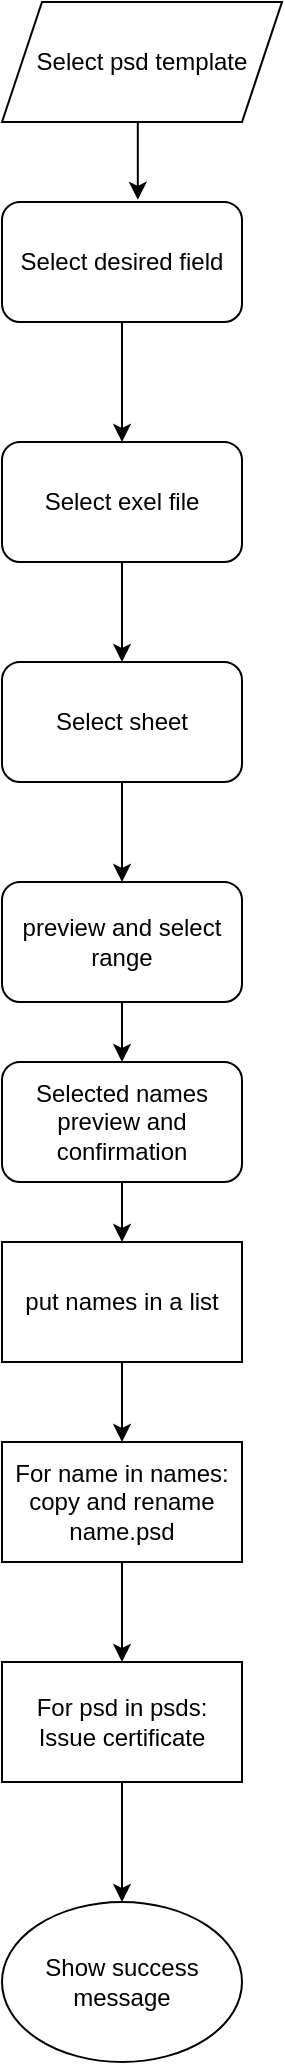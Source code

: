 <mxfile version="17.4.2" type="device"><diagram id="MvO7pu-zH3PbJ5HZz8Af" name="Page-1"><mxGraphModel dx="1460" dy="770" grid="1" gridSize="10" guides="1" tooltips="1" connect="1" arrows="1" fold="1" page="1" pageScale="1" pageWidth="1169" pageHeight="827" math="0" shadow="0"><root><mxCell id="0"/><mxCell id="1" parent="0"/><mxCell id="Nhk0REZPkLIeJV5vk34d-8" style="edgeStyle=orthogonalEdgeStyle;rounded=0;orthogonalLoop=1;jettySize=auto;html=1;exitX=0.5;exitY=1;exitDx=0;exitDy=0;entryX=0.566;entryY=-0.018;entryDx=0;entryDy=0;entryPerimeter=0;" edge="1" parent="1" source="Nhk0REZPkLIeJV5vk34d-1" target="Nhk0REZPkLIeJV5vk34d-7"><mxGeometry relative="1" as="geometry"/></mxCell><mxCell id="Nhk0REZPkLIeJV5vk34d-1" value="Select psd template" style="shape=parallelogram;perimeter=parallelogramPerimeter;whiteSpace=wrap;html=1;fixedSize=1;" vertex="1" parent="1"><mxGeometry x="320" y="30" width="140" height="60" as="geometry"/></mxCell><mxCell id="Nhk0REZPkLIeJV5vk34d-21" style="edgeStyle=orthogonalEdgeStyle;rounded=0;orthogonalLoop=1;jettySize=auto;html=1;exitX=0.5;exitY=1;exitDx=0;exitDy=0;entryX=0.5;entryY=0;entryDx=0;entryDy=0;" edge="1" parent="1" source="Nhk0REZPkLIeJV5vk34d-3" target="Nhk0REZPkLIeJV5vk34d-15"><mxGeometry relative="1" as="geometry"/></mxCell><mxCell id="Nhk0REZPkLIeJV5vk34d-3" value="Select exel file" style="rounded=1;whiteSpace=wrap;html=1;" vertex="1" parent="1"><mxGeometry x="320" y="250" width="120" height="60" as="geometry"/></mxCell><mxCell id="Nhk0REZPkLIeJV5vk34d-11" style="edgeStyle=orthogonalEdgeStyle;rounded=0;orthogonalLoop=1;jettySize=auto;html=1;entryX=0.5;entryY=0;entryDx=0;entryDy=0;" edge="1" parent="1" source="Nhk0REZPkLIeJV5vk34d-4" target="Nhk0REZPkLIeJV5vk34d-5"><mxGeometry relative="1" as="geometry"/></mxCell><mxCell id="Nhk0REZPkLIeJV5vk34d-4" value="put names in a list" style="rounded=0;whiteSpace=wrap;html=1;" vertex="1" parent="1"><mxGeometry x="320" y="650" width="120" height="60" as="geometry"/></mxCell><mxCell id="Nhk0REZPkLIeJV5vk34d-12" style="edgeStyle=orthogonalEdgeStyle;rounded=0;orthogonalLoop=1;jettySize=auto;html=1;exitX=0.5;exitY=1;exitDx=0;exitDy=0;" edge="1" parent="1" source="Nhk0REZPkLIeJV5vk34d-5" target="Nhk0REZPkLIeJV5vk34d-6"><mxGeometry relative="1" as="geometry"/></mxCell><mxCell id="Nhk0REZPkLIeJV5vk34d-5" value="For name in names:&lt;br&gt;copy and rename name.psd" style="rounded=0;whiteSpace=wrap;html=1;" vertex="1" parent="1"><mxGeometry x="320" y="750" width="120" height="60" as="geometry"/></mxCell><mxCell id="Nhk0REZPkLIeJV5vk34d-14" style="edgeStyle=orthogonalEdgeStyle;rounded=0;orthogonalLoop=1;jettySize=auto;html=1;exitX=0.5;exitY=1;exitDx=0;exitDy=0;entryX=0.5;entryY=0;entryDx=0;entryDy=0;" edge="1" parent="1" source="Nhk0REZPkLIeJV5vk34d-6" target="Nhk0REZPkLIeJV5vk34d-13"><mxGeometry relative="1" as="geometry"/></mxCell><mxCell id="Nhk0REZPkLIeJV5vk34d-6" value="For psd in psds:&lt;br&gt;Issue certificate" style="rounded=0;whiteSpace=wrap;html=1;" vertex="1" parent="1"><mxGeometry x="320" y="860" width="120" height="60" as="geometry"/></mxCell><mxCell id="Nhk0REZPkLIeJV5vk34d-9" style="edgeStyle=orthogonalEdgeStyle;rounded=0;orthogonalLoop=1;jettySize=auto;html=1;entryX=0.5;entryY=0;entryDx=0;entryDy=0;" edge="1" parent="1" source="Nhk0REZPkLIeJV5vk34d-7" target="Nhk0REZPkLIeJV5vk34d-3"><mxGeometry relative="1" as="geometry"/></mxCell><mxCell id="Nhk0REZPkLIeJV5vk34d-7" value="Select desired field" style="rounded=1;whiteSpace=wrap;html=1;" vertex="1" parent="1"><mxGeometry x="320" y="130" width="120" height="60" as="geometry"/></mxCell><mxCell id="Nhk0REZPkLIeJV5vk34d-13" value="Show success message" style="ellipse;whiteSpace=wrap;html=1;" vertex="1" parent="1"><mxGeometry x="320" y="980" width="120" height="80" as="geometry"/></mxCell><mxCell id="Nhk0REZPkLIeJV5vk34d-17" style="edgeStyle=orthogonalEdgeStyle;rounded=0;orthogonalLoop=1;jettySize=auto;html=1;exitX=0.5;exitY=1;exitDx=0;exitDy=0;entryX=0.5;entryY=0;entryDx=0;entryDy=0;" edge="1" parent="1" source="Nhk0REZPkLIeJV5vk34d-15" target="Nhk0REZPkLIeJV5vk34d-16"><mxGeometry relative="1" as="geometry"/></mxCell><mxCell id="Nhk0REZPkLIeJV5vk34d-15" value="Select sheet" style="rounded=1;whiteSpace=wrap;html=1;" vertex="1" parent="1"><mxGeometry x="320" y="360" width="120" height="60" as="geometry"/></mxCell><mxCell id="Nhk0REZPkLIeJV5vk34d-20" style="edgeStyle=orthogonalEdgeStyle;rounded=0;orthogonalLoop=1;jettySize=auto;html=1;exitX=0.5;exitY=1;exitDx=0;exitDy=0;entryX=0.5;entryY=0;entryDx=0;entryDy=0;" edge="1" parent="1" source="Nhk0REZPkLIeJV5vk34d-16" target="Nhk0REZPkLIeJV5vk34d-18"><mxGeometry relative="1" as="geometry"/></mxCell><mxCell id="Nhk0REZPkLIeJV5vk34d-16" value="preview and select range" style="rounded=1;whiteSpace=wrap;html=1;" vertex="1" parent="1"><mxGeometry x="320" y="470" width="120" height="60" as="geometry"/></mxCell><mxCell id="Nhk0REZPkLIeJV5vk34d-19" style="edgeStyle=orthogonalEdgeStyle;rounded=0;orthogonalLoop=1;jettySize=auto;html=1;exitX=0.5;exitY=1;exitDx=0;exitDy=0;entryX=0.5;entryY=0;entryDx=0;entryDy=0;" edge="1" parent="1" source="Nhk0REZPkLIeJV5vk34d-18" target="Nhk0REZPkLIeJV5vk34d-4"><mxGeometry relative="1" as="geometry"/></mxCell><mxCell id="Nhk0REZPkLIeJV5vk34d-18" value="Selected names preview and confirmation" style="rounded=1;whiteSpace=wrap;html=1;" vertex="1" parent="1"><mxGeometry x="320" y="560" width="120" height="60" as="geometry"/></mxCell></root></mxGraphModel></diagram></mxfile>